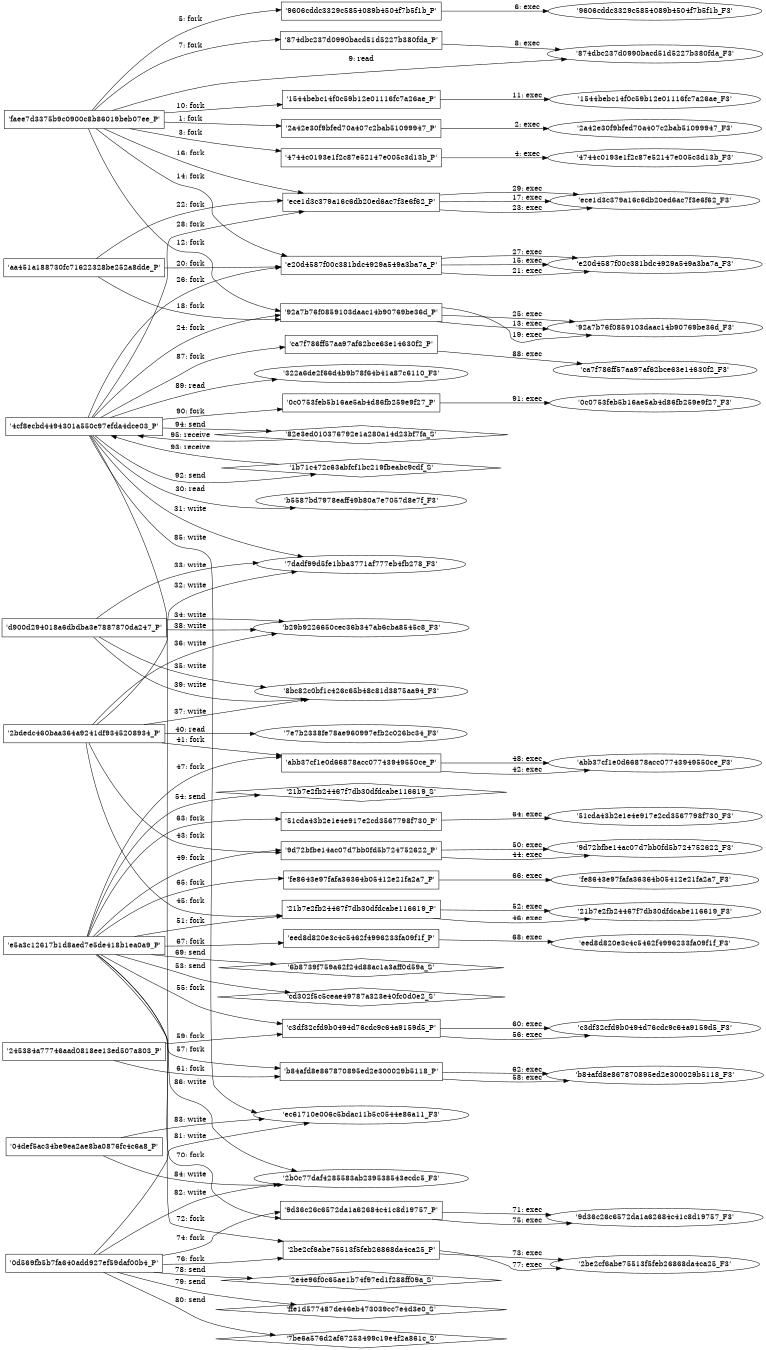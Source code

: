 digraph "D:\Learning\Paper\apt\基于CTI的攻击预警\Dataset\攻击图\ASGfromALLCTI\GALLIUM Targeting global telecom.dot" {
rankdir="LR"
size="9"
fixedsize="false"
splines="true"
nodesep=0.3
ranksep=0
fontsize=10
overlap="scalexy"
engine= "neato"
	"'faee7d3375b9c0900c8b86019beb07ee_P'" [node_type=Process shape=box]
	"'2a42e30f9bfed70a407c2bab51099947_P'" [node_type=Process shape=box]
	"'faee7d3375b9c0900c8b86019beb07ee_P'" -> "'2a42e30f9bfed70a407c2bab51099947_P'" [label="1: fork"]
	"'2a42e30f9bfed70a407c2bab51099947_P'" [node_type=Process shape=box]
	"'2a42e30f9bfed70a407c2bab51099947_F3'" [node_type=File shape=ellipse]
	"'2a42e30f9bfed70a407c2bab51099947_P'" -> "'2a42e30f9bfed70a407c2bab51099947_F3'" [label="2: exec"]
	"'faee7d3375b9c0900c8b86019beb07ee_P'" [node_type=Process shape=box]
	"'4744c0193e1f2c87e52147e005c3d13b_P'" [node_type=Process shape=box]
	"'faee7d3375b9c0900c8b86019beb07ee_P'" -> "'4744c0193e1f2c87e52147e005c3d13b_P'" [label="3: fork"]
	"'4744c0193e1f2c87e52147e005c3d13b_P'" [node_type=Process shape=box]
	"'4744c0193e1f2c87e52147e005c3d13b_F3'" [node_type=File shape=ellipse]
	"'4744c0193e1f2c87e52147e005c3d13b_P'" -> "'4744c0193e1f2c87e52147e005c3d13b_F3'" [label="4: exec"]
	"'faee7d3375b9c0900c8b86019beb07ee_P'" [node_type=Process shape=box]
	"'9606cddc3329c5854089b4504f7b5f1b_P'" [node_type=Process shape=box]
	"'faee7d3375b9c0900c8b86019beb07ee_P'" -> "'9606cddc3329c5854089b4504f7b5f1b_P'" [label="5: fork"]
	"'9606cddc3329c5854089b4504f7b5f1b_P'" [node_type=Process shape=box]
	"'9606cddc3329c5854089b4504f7b5f1b_F3'" [node_type=File shape=ellipse]
	"'9606cddc3329c5854089b4504f7b5f1b_P'" -> "'9606cddc3329c5854089b4504f7b5f1b_F3'" [label="6: exec"]
	"'faee7d3375b9c0900c8b86019beb07ee_P'" [node_type=Process shape=box]
	"'874dbc237d0990bacd51d5227b380fda_P'" [node_type=Process shape=box]
	"'faee7d3375b9c0900c8b86019beb07ee_P'" -> "'874dbc237d0990bacd51d5227b380fda_P'" [label="7: fork"]
	"'874dbc237d0990bacd51d5227b380fda_P'" [node_type=Process shape=box]
	"'874dbc237d0990bacd51d5227b380fda_F3'" [node_type=File shape=ellipse]
	"'874dbc237d0990bacd51d5227b380fda_P'" -> "'874dbc237d0990bacd51d5227b380fda_F3'" [label="8: exec"]
	"'874dbc237d0990bacd51d5227b380fda_F3'" [node_type=file shape=ellipse]
	"'faee7d3375b9c0900c8b86019beb07ee_P'" [node_type=Process shape=box]
	"'faee7d3375b9c0900c8b86019beb07ee_P'" -> "'874dbc237d0990bacd51d5227b380fda_F3'" [label="9: read"]
	"'faee7d3375b9c0900c8b86019beb07ee_P'" [node_type=Process shape=box]
	"'1544bebc14f0c59b12e01116fc7a26ae_P'" [node_type=Process shape=box]
	"'faee7d3375b9c0900c8b86019beb07ee_P'" -> "'1544bebc14f0c59b12e01116fc7a26ae_P'" [label="10: fork"]
	"'1544bebc14f0c59b12e01116fc7a26ae_P'" [node_type=Process shape=box]
	"'1544bebc14f0c59b12e01116fc7a26ae_F3'" [node_type=File shape=ellipse]
	"'1544bebc14f0c59b12e01116fc7a26ae_P'" -> "'1544bebc14f0c59b12e01116fc7a26ae_F3'" [label="11: exec"]
	"'faee7d3375b9c0900c8b86019beb07ee_P'" [node_type=Process shape=box]
	"'92a7b76f0859103daac14b90769be36d_P'" [node_type=Process shape=box]
	"'faee7d3375b9c0900c8b86019beb07ee_P'" -> "'92a7b76f0859103daac14b90769be36d_P'" [label="12: fork"]
	"'92a7b76f0859103daac14b90769be36d_P'" [node_type=Process shape=box]
	"'92a7b76f0859103daac14b90769be36d_F3'" [node_type=File shape=ellipse]
	"'92a7b76f0859103daac14b90769be36d_P'" -> "'92a7b76f0859103daac14b90769be36d_F3'" [label="13: exec"]
	"'faee7d3375b9c0900c8b86019beb07ee_P'" [node_type=Process shape=box]
	"'e20d4587f00c381bdc4929a549a3ba7a_P'" [node_type=Process shape=box]
	"'faee7d3375b9c0900c8b86019beb07ee_P'" -> "'e20d4587f00c381bdc4929a549a3ba7a_P'" [label="14: fork"]
	"'e20d4587f00c381bdc4929a549a3ba7a_P'" [node_type=Process shape=box]
	"'e20d4587f00c381bdc4929a549a3ba7a_F3'" [node_type=File shape=ellipse]
	"'e20d4587f00c381bdc4929a549a3ba7a_P'" -> "'e20d4587f00c381bdc4929a549a3ba7a_F3'" [label="15: exec"]
	"'faee7d3375b9c0900c8b86019beb07ee_P'" [node_type=Process shape=box]
	"'ece1d3c379a16c6db20ed6ac7f3e6f62_P'" [node_type=Process shape=box]
	"'faee7d3375b9c0900c8b86019beb07ee_P'" -> "'ece1d3c379a16c6db20ed6ac7f3e6f62_P'" [label="16: fork"]
	"'ece1d3c379a16c6db20ed6ac7f3e6f62_P'" [node_type=Process shape=box]
	"'ece1d3c379a16c6db20ed6ac7f3e6f62_F3'" [node_type=File shape=ellipse]
	"'ece1d3c379a16c6db20ed6ac7f3e6f62_P'" -> "'ece1d3c379a16c6db20ed6ac7f3e6f62_F3'" [label="17: exec"]
	"'aa451a188730fc71622328be252a8dde_P'" [node_type=Process shape=box]
	"'92a7b76f0859103daac14b90769be36d_P'" [node_type=Process shape=box]
	"'aa451a188730fc71622328be252a8dde_P'" -> "'92a7b76f0859103daac14b90769be36d_P'" [label="18: fork"]
	"'92a7b76f0859103daac14b90769be36d_P'" [node_type=Process shape=box]
	"'92a7b76f0859103daac14b90769be36d_F3'" [node_type=File shape=ellipse]
	"'92a7b76f0859103daac14b90769be36d_P'" -> "'92a7b76f0859103daac14b90769be36d_F3'" [label="19: exec"]
	"'aa451a188730fc71622328be252a8dde_P'" [node_type=Process shape=box]
	"'e20d4587f00c381bdc4929a549a3ba7a_P'" [node_type=Process shape=box]
	"'aa451a188730fc71622328be252a8dde_P'" -> "'e20d4587f00c381bdc4929a549a3ba7a_P'" [label="20: fork"]
	"'e20d4587f00c381bdc4929a549a3ba7a_P'" [node_type=Process shape=box]
	"'e20d4587f00c381bdc4929a549a3ba7a_F3'" [node_type=File shape=ellipse]
	"'e20d4587f00c381bdc4929a549a3ba7a_P'" -> "'e20d4587f00c381bdc4929a549a3ba7a_F3'" [label="21: exec"]
	"'aa451a188730fc71622328be252a8dde_P'" [node_type=Process shape=box]
	"'ece1d3c379a16c6db20ed6ac7f3e6f62_P'" [node_type=Process shape=box]
	"'aa451a188730fc71622328be252a8dde_P'" -> "'ece1d3c379a16c6db20ed6ac7f3e6f62_P'" [label="22: fork"]
	"'ece1d3c379a16c6db20ed6ac7f3e6f62_P'" [node_type=Process shape=box]
	"'ece1d3c379a16c6db20ed6ac7f3e6f62_F3'" [node_type=File shape=ellipse]
	"'ece1d3c379a16c6db20ed6ac7f3e6f62_P'" -> "'ece1d3c379a16c6db20ed6ac7f3e6f62_F3'" [label="23: exec"]
	"'4cf8ecbd4494301a550c97efda4dce03_P'" [node_type=Process shape=box]
	"'92a7b76f0859103daac14b90769be36d_P'" [node_type=Process shape=box]
	"'4cf8ecbd4494301a550c97efda4dce03_P'" -> "'92a7b76f0859103daac14b90769be36d_P'" [label="24: fork"]
	"'92a7b76f0859103daac14b90769be36d_P'" [node_type=Process shape=box]
	"'92a7b76f0859103daac14b90769be36d_F3'" [node_type=File shape=ellipse]
	"'92a7b76f0859103daac14b90769be36d_P'" -> "'92a7b76f0859103daac14b90769be36d_F3'" [label="25: exec"]
	"'4cf8ecbd4494301a550c97efda4dce03_P'" [node_type=Process shape=box]
	"'e20d4587f00c381bdc4929a549a3ba7a_P'" [node_type=Process shape=box]
	"'4cf8ecbd4494301a550c97efda4dce03_P'" -> "'e20d4587f00c381bdc4929a549a3ba7a_P'" [label="26: fork"]
	"'e20d4587f00c381bdc4929a549a3ba7a_P'" [node_type=Process shape=box]
	"'e20d4587f00c381bdc4929a549a3ba7a_F3'" [node_type=File shape=ellipse]
	"'e20d4587f00c381bdc4929a549a3ba7a_P'" -> "'e20d4587f00c381bdc4929a549a3ba7a_F3'" [label="27: exec"]
	"'4cf8ecbd4494301a550c97efda4dce03_P'" [node_type=Process shape=box]
	"'ece1d3c379a16c6db20ed6ac7f3e6f62_P'" [node_type=Process shape=box]
	"'4cf8ecbd4494301a550c97efda4dce03_P'" -> "'ece1d3c379a16c6db20ed6ac7f3e6f62_P'" [label="28: fork"]
	"'ece1d3c379a16c6db20ed6ac7f3e6f62_P'" [node_type=Process shape=box]
	"'ece1d3c379a16c6db20ed6ac7f3e6f62_F3'" [node_type=File shape=ellipse]
	"'ece1d3c379a16c6db20ed6ac7f3e6f62_P'" -> "'ece1d3c379a16c6db20ed6ac7f3e6f62_F3'" [label="29: exec"]
	"'b5587bd7978eaff49b80a7e7057d8e7f_F3'" [node_type=file shape=ellipse]
	"'4cf8ecbd4494301a550c97efda4dce03_P'" [node_type=Process shape=box]
	"'4cf8ecbd4494301a550c97efda4dce03_P'" -> "'b5587bd7978eaff49b80a7e7057d8e7f_F3'" [label="30: read"]
	"'7dadf99d5fe1bba3771af777eb4fb278_F3'" [node_type=file shape=ellipse]
	"'4cf8ecbd4494301a550c97efda4dce03_P'" [node_type=Process shape=box]
	"'4cf8ecbd4494301a550c97efda4dce03_P'" -> "'7dadf99d5fe1bba3771af777eb4fb278_F3'" [label="31: write"]
	"'7dadf99d5fe1bba3771af777eb4fb278_F3'" [node_type=file shape=ellipse]
	"'2bdedc460baa364a9241df9345208934_P'" [node_type=Process shape=box]
	"'2bdedc460baa364a9241df9345208934_P'" -> "'7dadf99d5fe1bba3771af777eb4fb278_F3'" [label="32: write"]
	"'7dadf99d5fe1bba3771af777eb4fb278_F3'" [node_type=file shape=ellipse]
	"'d900d294018a6dbdba3e7887870da247_P'" [node_type=Process shape=box]
	"'d900d294018a6dbdba3e7887870da247_P'" -> "'7dadf99d5fe1bba3771af777eb4fb278_F3'" [label="33: write"]
	"'b29b9226650cec36b347ab6cba8545c8_F3'" [node_type=file shape=ellipse]
	"'d900d294018a6dbdba3e7887870da247_P'" [node_type=Process shape=box]
	"'d900d294018a6dbdba3e7887870da247_P'" -> "'b29b9226650cec36b347ab6cba8545c8_F3'" [label="34: write"]
	"'8bc82c0bf1c426c65b48c81d3875aa94_F3'" [node_type=file shape=ellipse]
	"'d900d294018a6dbdba3e7887870da247_P'" [node_type=Process shape=box]
	"'d900d294018a6dbdba3e7887870da247_P'" -> "'8bc82c0bf1c426c65b48c81d3875aa94_F3'" [label="35: write"]
	"'b29b9226650cec36b347ab6cba8545c8_F3'" [node_type=file shape=ellipse]
	"'2bdedc460baa364a9241df9345208934_P'" [node_type=Process shape=box]
	"'2bdedc460baa364a9241df9345208934_P'" -> "'b29b9226650cec36b347ab6cba8545c8_F3'" [label="36: write"]
	"'8bc82c0bf1c426c65b48c81d3875aa94_F3'" [node_type=file shape=ellipse]
	"'2bdedc460baa364a9241df9345208934_P'" [node_type=Process shape=box]
	"'2bdedc460baa364a9241df9345208934_P'" -> "'8bc82c0bf1c426c65b48c81d3875aa94_F3'" [label="37: write"]
	"'b29b9226650cec36b347ab6cba8545c8_F3'" [node_type=file shape=ellipse]
	"'d900d294018a6dbdba3e7887870da247_P'" [node_type=Process shape=box]
	"'d900d294018a6dbdba3e7887870da247_P'" -> "'b29b9226650cec36b347ab6cba8545c8_F3'" [label="38: write"]
	"'8bc82c0bf1c426c65b48c81d3875aa94_F3'" [node_type=file shape=ellipse]
	"'d900d294018a6dbdba3e7887870da247_P'" [node_type=Process shape=box]
	"'d900d294018a6dbdba3e7887870da247_P'" -> "'8bc82c0bf1c426c65b48c81d3875aa94_F3'" [label="39: write"]
	"'7e7b2338fe78ae960997efb2c026bc34_F3'" [node_type=file shape=ellipse]
	"'2bdedc460baa364a9241df9345208934_P'" [node_type=Process shape=box]
	"'2bdedc460baa364a9241df9345208934_P'" -> "'7e7b2338fe78ae960997efb2c026bc34_F3'" [label="40: read"]
	"'2bdedc460baa364a9241df9345208934_P'" [node_type=Process shape=box]
	"'abb37cf1e0d66878acc07743949550ce_P'" [node_type=Process shape=box]
	"'2bdedc460baa364a9241df9345208934_P'" -> "'abb37cf1e0d66878acc07743949550ce_P'" [label="41: fork"]
	"'abb37cf1e0d66878acc07743949550ce_P'" [node_type=Process shape=box]
	"'abb37cf1e0d66878acc07743949550ce_F3'" [node_type=File shape=ellipse]
	"'abb37cf1e0d66878acc07743949550ce_P'" -> "'abb37cf1e0d66878acc07743949550ce_F3'" [label="42: exec"]
	"'2bdedc460baa364a9241df9345208934_P'" [node_type=Process shape=box]
	"'9d72bfbe14ac07d7bb0fd5b724752622_P'" [node_type=Process shape=box]
	"'2bdedc460baa364a9241df9345208934_P'" -> "'9d72bfbe14ac07d7bb0fd5b724752622_P'" [label="43: fork"]
	"'9d72bfbe14ac07d7bb0fd5b724752622_P'" [node_type=Process shape=box]
	"'9d72bfbe14ac07d7bb0fd5b724752622_F3'" [node_type=File shape=ellipse]
	"'9d72bfbe14ac07d7bb0fd5b724752622_P'" -> "'9d72bfbe14ac07d7bb0fd5b724752622_F3'" [label="44: exec"]
	"'2bdedc460baa364a9241df9345208934_P'" [node_type=Process shape=box]
	"'21b7e2fb24467f7db30dfdcabe116619_P'" [node_type=Process shape=box]
	"'2bdedc460baa364a9241df9345208934_P'" -> "'21b7e2fb24467f7db30dfdcabe116619_P'" [label="45: fork"]
	"'21b7e2fb24467f7db30dfdcabe116619_P'" [node_type=Process shape=box]
	"'21b7e2fb24467f7db30dfdcabe116619_F3'" [node_type=File shape=ellipse]
	"'21b7e2fb24467f7db30dfdcabe116619_P'" -> "'21b7e2fb24467f7db30dfdcabe116619_F3'" [label="46: exec"]
	"'e5a3c12617b1d8aed7e5de418b1ea0a9_P'" [node_type=Process shape=box]
	"'abb37cf1e0d66878acc07743949550ce_P'" [node_type=Process shape=box]
	"'e5a3c12617b1d8aed7e5de418b1ea0a9_P'" -> "'abb37cf1e0d66878acc07743949550ce_P'" [label="47: fork"]
	"'abb37cf1e0d66878acc07743949550ce_P'" [node_type=Process shape=box]
	"'abb37cf1e0d66878acc07743949550ce_F3'" [node_type=File shape=ellipse]
	"'abb37cf1e0d66878acc07743949550ce_P'" -> "'abb37cf1e0d66878acc07743949550ce_F3'" [label="48: exec"]
	"'e5a3c12617b1d8aed7e5de418b1ea0a9_P'" [node_type=Process shape=box]
	"'9d72bfbe14ac07d7bb0fd5b724752622_P'" [node_type=Process shape=box]
	"'e5a3c12617b1d8aed7e5de418b1ea0a9_P'" -> "'9d72bfbe14ac07d7bb0fd5b724752622_P'" [label="49: fork"]
	"'9d72bfbe14ac07d7bb0fd5b724752622_P'" [node_type=Process shape=box]
	"'9d72bfbe14ac07d7bb0fd5b724752622_F3'" [node_type=File shape=ellipse]
	"'9d72bfbe14ac07d7bb0fd5b724752622_P'" -> "'9d72bfbe14ac07d7bb0fd5b724752622_F3'" [label="50: exec"]
	"'e5a3c12617b1d8aed7e5de418b1ea0a9_P'" [node_type=Process shape=box]
	"'21b7e2fb24467f7db30dfdcabe116619_P'" [node_type=Process shape=box]
	"'e5a3c12617b1d8aed7e5de418b1ea0a9_P'" -> "'21b7e2fb24467f7db30dfdcabe116619_P'" [label="51: fork"]
	"'21b7e2fb24467f7db30dfdcabe116619_P'" [node_type=Process shape=box]
	"'21b7e2fb24467f7db30dfdcabe116619_F3'" [node_type=File shape=ellipse]
	"'21b7e2fb24467f7db30dfdcabe116619_P'" -> "'21b7e2fb24467f7db30dfdcabe116619_F3'" [label="52: exec"]
	"'cd302f5c5ceae49787a323e40fc0d0e2_S'" [node_type=Socket shape=diamond]
	"'e5a3c12617b1d8aed7e5de418b1ea0a9_P'" [node_type=Process shape=box]
	"'e5a3c12617b1d8aed7e5de418b1ea0a9_P'" -> "'cd302f5c5ceae49787a323e40fc0d0e2_S'" [label="53: send"]
	"'21b7e2fb24467f7db30dfdcabe116619_S'" [node_type=Socket shape=diamond]
	"'e5a3c12617b1d8aed7e5de418b1ea0a9_P'" [node_type=Process shape=box]
	"'e5a3c12617b1d8aed7e5de418b1ea0a9_P'" -> "'21b7e2fb24467f7db30dfdcabe116619_S'" [label="54: send"]
	"'e5a3c12617b1d8aed7e5de418b1ea0a9_P'" [node_type=Process shape=box]
	"'c3df32cfd9b0494d76cdc9c64a9159d5_P'" [node_type=Process shape=box]
	"'e5a3c12617b1d8aed7e5de418b1ea0a9_P'" -> "'c3df32cfd9b0494d76cdc9c64a9159d5_P'" [label="55: fork"]
	"'c3df32cfd9b0494d76cdc9c64a9159d5_P'" [node_type=Process shape=box]
	"'c3df32cfd9b0494d76cdc9c64a9159d5_F3'" [node_type=File shape=ellipse]
	"'c3df32cfd9b0494d76cdc9c64a9159d5_P'" -> "'c3df32cfd9b0494d76cdc9c64a9159d5_F3'" [label="56: exec"]
	"'e5a3c12617b1d8aed7e5de418b1ea0a9_P'" [node_type=Process shape=box]
	"'b84afd8e867870895ed2e300029b5118_P'" [node_type=Process shape=box]
	"'e5a3c12617b1d8aed7e5de418b1ea0a9_P'" -> "'b84afd8e867870895ed2e300029b5118_P'" [label="57: fork"]
	"'b84afd8e867870895ed2e300029b5118_P'" [node_type=Process shape=box]
	"'b84afd8e867870895ed2e300029b5118_F3'" [node_type=File shape=ellipse]
	"'b84afd8e867870895ed2e300029b5118_P'" -> "'b84afd8e867870895ed2e300029b5118_F3'" [label="58: exec"]
	"'245384a77746aad0818ee13ed507a803_P'" [node_type=Process shape=box]
	"'c3df32cfd9b0494d76cdc9c64a9159d5_P'" [node_type=Process shape=box]
	"'245384a77746aad0818ee13ed507a803_P'" -> "'c3df32cfd9b0494d76cdc9c64a9159d5_P'" [label="59: fork"]
	"'c3df32cfd9b0494d76cdc9c64a9159d5_P'" [node_type=Process shape=box]
	"'c3df32cfd9b0494d76cdc9c64a9159d5_F3'" [node_type=File shape=ellipse]
	"'c3df32cfd9b0494d76cdc9c64a9159d5_P'" -> "'c3df32cfd9b0494d76cdc9c64a9159d5_F3'" [label="60: exec"]
	"'245384a77746aad0818ee13ed507a803_P'" [node_type=Process shape=box]
	"'b84afd8e867870895ed2e300029b5118_P'" [node_type=Process shape=box]
	"'245384a77746aad0818ee13ed507a803_P'" -> "'b84afd8e867870895ed2e300029b5118_P'" [label="61: fork"]
	"'b84afd8e867870895ed2e300029b5118_P'" [node_type=Process shape=box]
	"'b84afd8e867870895ed2e300029b5118_F3'" [node_type=File shape=ellipse]
	"'b84afd8e867870895ed2e300029b5118_P'" -> "'b84afd8e867870895ed2e300029b5118_F3'" [label="62: exec"]
	"'e5a3c12617b1d8aed7e5de418b1ea0a9_P'" [node_type=Process shape=box]
	"'51cda43b2e1e4e917e2cd3567798f730_P'" [node_type=Process shape=box]
	"'e5a3c12617b1d8aed7e5de418b1ea0a9_P'" -> "'51cda43b2e1e4e917e2cd3567798f730_P'" [label="63: fork"]
	"'51cda43b2e1e4e917e2cd3567798f730_P'" [node_type=Process shape=box]
	"'51cda43b2e1e4e917e2cd3567798f730_F3'" [node_type=File shape=ellipse]
	"'51cda43b2e1e4e917e2cd3567798f730_P'" -> "'51cda43b2e1e4e917e2cd3567798f730_F3'" [label="64: exec"]
	"'e5a3c12617b1d8aed7e5de418b1ea0a9_P'" [node_type=Process shape=box]
	"'fe8643e97fafa36364b05412e21fa2a7_P'" [node_type=Process shape=box]
	"'e5a3c12617b1d8aed7e5de418b1ea0a9_P'" -> "'fe8643e97fafa36364b05412e21fa2a7_P'" [label="65: fork"]
	"'fe8643e97fafa36364b05412e21fa2a7_P'" [node_type=Process shape=box]
	"'fe8643e97fafa36364b05412e21fa2a7_F3'" [node_type=File shape=ellipse]
	"'fe8643e97fafa36364b05412e21fa2a7_P'" -> "'fe8643e97fafa36364b05412e21fa2a7_F3'" [label="66: exec"]
	"'e5a3c12617b1d8aed7e5de418b1ea0a9_P'" [node_type=Process shape=box]
	"'eed8d820e3c4c5462f4996233fa09f1f_P'" [node_type=Process shape=box]
	"'e5a3c12617b1d8aed7e5de418b1ea0a9_P'" -> "'eed8d820e3c4c5462f4996233fa09f1f_P'" [label="67: fork"]
	"'eed8d820e3c4c5462f4996233fa09f1f_P'" [node_type=Process shape=box]
	"'eed8d820e3c4c5462f4996233fa09f1f_F3'" [node_type=File shape=ellipse]
	"'eed8d820e3c4c5462f4996233fa09f1f_P'" -> "'eed8d820e3c4c5462f4996233fa09f1f_F3'" [label="68: exec"]
	"'6b8739f759a62f24d88ac1a3aff0d59a_S'" [node_type=Socket shape=diamond]
	"'e5a3c12617b1d8aed7e5de418b1ea0a9_P'" [node_type=Process shape=box]
	"'e5a3c12617b1d8aed7e5de418b1ea0a9_P'" -> "'6b8739f759a62f24d88ac1a3aff0d59a_S'" [label="69: send"]
	"'e5a3c12617b1d8aed7e5de418b1ea0a9_P'" [node_type=Process shape=box]
	"'9d36c26c6572da1a62684c41c8d19757_P'" [node_type=Process shape=box]
	"'e5a3c12617b1d8aed7e5de418b1ea0a9_P'" -> "'9d36c26c6572da1a62684c41c8d19757_P'" [label="70: fork"]
	"'9d36c26c6572da1a62684c41c8d19757_P'" [node_type=Process shape=box]
	"'9d36c26c6572da1a62684c41c8d19757_F3'" [node_type=File shape=ellipse]
	"'9d36c26c6572da1a62684c41c8d19757_P'" -> "'9d36c26c6572da1a62684c41c8d19757_F3'" [label="71: exec"]
	"'e5a3c12617b1d8aed7e5de418b1ea0a9_P'" [node_type=Process shape=box]
	"'2be2cf6abe75513f5feb26868da4ca25_P'" [node_type=Process shape=box]
	"'e5a3c12617b1d8aed7e5de418b1ea0a9_P'" -> "'2be2cf6abe75513f5feb26868da4ca25_P'" [label="72: fork"]
	"'2be2cf6abe75513f5feb26868da4ca25_P'" [node_type=Process shape=box]
	"'2be2cf6abe75513f5feb26868da4ca25_F3'" [node_type=File shape=ellipse]
	"'2be2cf6abe75513f5feb26868da4ca25_P'" -> "'2be2cf6abe75513f5feb26868da4ca25_F3'" [label="73: exec"]
	"'0d569fb5b7fa640add927ef59daf00b4_P'" [node_type=Process shape=box]
	"'9d36c26c6572da1a62684c41c8d19757_P'" [node_type=Process shape=box]
	"'0d569fb5b7fa640add927ef59daf00b4_P'" -> "'9d36c26c6572da1a62684c41c8d19757_P'" [label="74: fork"]
	"'9d36c26c6572da1a62684c41c8d19757_P'" [node_type=Process shape=box]
	"'9d36c26c6572da1a62684c41c8d19757_F3'" [node_type=File shape=ellipse]
	"'9d36c26c6572da1a62684c41c8d19757_P'" -> "'9d36c26c6572da1a62684c41c8d19757_F3'" [label="75: exec"]
	"'0d569fb5b7fa640add927ef59daf00b4_P'" [node_type=Process shape=box]
	"'2be2cf6abe75513f5feb26868da4ca25_P'" [node_type=Process shape=box]
	"'0d569fb5b7fa640add927ef59daf00b4_P'" -> "'2be2cf6abe75513f5feb26868da4ca25_P'" [label="76: fork"]
	"'2be2cf6abe75513f5feb26868da4ca25_P'" [node_type=Process shape=box]
	"'2be2cf6abe75513f5feb26868da4ca25_F3'" [node_type=File shape=ellipse]
	"'2be2cf6abe75513f5feb26868da4ca25_P'" -> "'2be2cf6abe75513f5feb26868da4ca25_F3'" [label="77: exec"]
	"'2e4e96f0c65ae1b74f97ed1f288ff09a_S'" [node_type=Socket shape=diamond]
	"'0d569fb5b7fa640add927ef59daf00b4_P'" [node_type=Process shape=box]
	"'0d569fb5b7fa640add927ef59daf00b4_P'" -> "'2e4e96f0c65ae1b74f97ed1f288ff09a_S'" [label="78: send"]
	"'ffe1d577487de46eb473039cc7e4d3e0_S'" [node_type=Socket shape=diamond]
	"'0d569fb5b7fa640add927ef59daf00b4_P'" [node_type=Process shape=box]
	"'0d569fb5b7fa640add927ef59daf00b4_P'" -> "'ffe1d577487de46eb473039cc7e4d3e0_S'" [label="79: send"]
	"'7be6a576d2af67253499c19e4f2a861c_S'" [node_type=Socket shape=diamond]
	"'0d569fb5b7fa640add927ef59daf00b4_P'" [node_type=Process shape=box]
	"'0d569fb5b7fa640add927ef59daf00b4_P'" -> "'7be6a576d2af67253499c19e4f2a861c_S'" [label="80: send"]
	"'ec61710e006c5bdac11b5c0544e86a11_F3'" [node_type=file shape=ellipse]
	"'0d569fb5b7fa640add927ef59daf00b4_P'" [node_type=Process shape=box]
	"'0d569fb5b7fa640add927ef59daf00b4_P'" -> "'ec61710e006c5bdac11b5c0544e86a11_F3'" [label="81: write"]
	"'2b0c77daf4285583ab239538543ecdc5_F3'" [node_type=file shape=ellipse]
	"'0d569fb5b7fa640add927ef59daf00b4_P'" [node_type=Process shape=box]
	"'0d569fb5b7fa640add927ef59daf00b4_P'" -> "'2b0c77daf4285583ab239538543ecdc5_F3'" [label="82: write"]
	"'ec61710e006c5bdac11b5c0544e86a11_F3'" [node_type=file shape=ellipse]
	"'04def5ac34be9ea2ae8ba0876fc4c6a8_P'" [node_type=Process shape=box]
	"'04def5ac34be9ea2ae8ba0876fc4c6a8_P'" -> "'ec61710e006c5bdac11b5c0544e86a11_F3'" [label="83: write"]
	"'2b0c77daf4285583ab239538543ecdc5_F3'" [node_type=file shape=ellipse]
	"'04def5ac34be9ea2ae8ba0876fc4c6a8_P'" [node_type=Process shape=box]
	"'04def5ac34be9ea2ae8ba0876fc4c6a8_P'" -> "'2b0c77daf4285583ab239538543ecdc5_F3'" [label="84: write"]
	"'ec61710e006c5bdac11b5c0544e86a11_F3'" [node_type=file shape=ellipse]
	"'4cf8ecbd4494301a550c97efda4dce03_P'" [node_type=Process shape=box]
	"'4cf8ecbd4494301a550c97efda4dce03_P'" -> "'ec61710e006c5bdac11b5c0544e86a11_F3'" [label="85: write"]
	"'2b0c77daf4285583ab239538543ecdc5_F3'" [node_type=file shape=ellipse]
	"'4cf8ecbd4494301a550c97efda4dce03_P'" [node_type=Process shape=box]
	"'4cf8ecbd4494301a550c97efda4dce03_P'" -> "'2b0c77daf4285583ab239538543ecdc5_F3'" [label="86: write"]
	"'4cf8ecbd4494301a550c97efda4dce03_P'" [node_type=Process shape=box]
	"'ca7f786ff57aa97af62bce63e14630f2_P'" [node_type=Process shape=box]
	"'4cf8ecbd4494301a550c97efda4dce03_P'" -> "'ca7f786ff57aa97af62bce63e14630f2_P'" [label="87: fork"]
	"'ca7f786ff57aa97af62bce63e14630f2_P'" [node_type=Process shape=box]
	"'ca7f786ff57aa97af62bce63e14630f2_F3'" [node_type=File shape=ellipse]
	"'ca7f786ff57aa97af62bce63e14630f2_P'" -> "'ca7f786ff57aa97af62bce63e14630f2_F3'" [label="88: exec"]
	"'322a6de2f66d4b9b78f64b41a87c6110_F3'" [node_type=file shape=ellipse]
	"'4cf8ecbd4494301a550c97efda4dce03_P'" [node_type=Process shape=box]
	"'4cf8ecbd4494301a550c97efda4dce03_P'" -> "'322a6de2f66d4b9b78f64b41a87c6110_F3'" [label="89: read"]
	"'4cf8ecbd4494301a550c97efda4dce03_P'" [node_type=Process shape=box]
	"'0c0753feb5b16ae5ab4d86fb259e9f27_P'" [node_type=Process shape=box]
	"'4cf8ecbd4494301a550c97efda4dce03_P'" -> "'0c0753feb5b16ae5ab4d86fb259e9f27_P'" [label="90: fork"]
	"'0c0753feb5b16ae5ab4d86fb259e9f27_P'" [node_type=Process shape=box]
	"'0c0753feb5b16ae5ab4d86fb259e9f27_F3'" [node_type=File shape=ellipse]
	"'0c0753feb5b16ae5ab4d86fb259e9f27_P'" -> "'0c0753feb5b16ae5ab4d86fb259e9f27_F3'" [label="91: exec"]
	"'1b71c472c63abfcf1bc219fbeabc9cdf_S'" [node_type=Socket shape=diamond]
	"'4cf8ecbd4494301a550c97efda4dce03_P'" [node_type=Process shape=box]
	"'4cf8ecbd4494301a550c97efda4dce03_P'" -> "'1b71c472c63abfcf1bc219fbeabc9cdf_S'" [label="92: send"]
	"'1b71c472c63abfcf1bc219fbeabc9cdf_S'" -> "'4cf8ecbd4494301a550c97efda4dce03_P'" [label="93: receive"]
	"'82e3ed010376792e1a280a14d23bf7fa_S'" [node_type=Socket shape=diamond]
	"'4cf8ecbd4494301a550c97efda4dce03_P'" [node_type=Process shape=box]
	"'4cf8ecbd4494301a550c97efda4dce03_P'" -> "'82e3ed010376792e1a280a14d23bf7fa_S'" [label="94: send"]
	"'82e3ed010376792e1a280a14d23bf7fa_S'" -> "'4cf8ecbd4494301a550c97efda4dce03_P'" [label="95: receive"]
}
